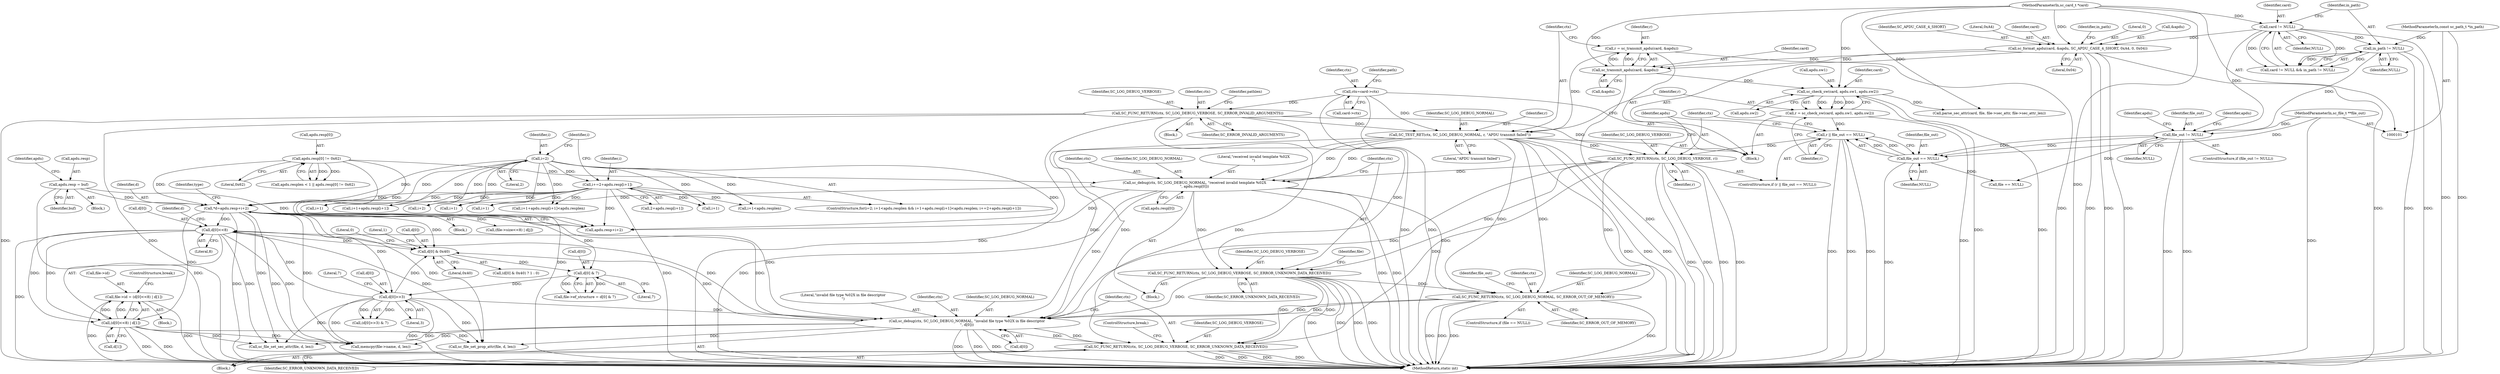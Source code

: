 digraph "0_OpenSC_360e95d45ac4123255a4c796db96337f332160ad#diff-d643a0fa169471dbf2912f4866dc49c5_3@pointer" {
"1000542" [label="(Call,file->id = (d[0]<<8) | d[1])"];
"1000546" [label="(Call,(d[0]<<8) | d[1])"];
"1000547" [label="(Call,d[0]<<8)"];
"1000507" [label="(Call,d[0]>>3)"];
"1000441" [label="(Call,*d=apdu.resp+i+2)"];
"1000259" [label="(Call,apdu.resp = buf)"];
"1000348" [label="(Call,sc_debug(ctx, SC_LOG_DEBUG_NORMAL, \"received invalid template %02X\n\", apdu.resp[0]))"];
"1000308" [label="(Call,SC_TEST_RET(ctx, SC_LOG_DEBUG_NORMAL, r, \"APDU transmit failed\"))"];
"1000129" [label="(Call,ctx=card->ctx)"];
"1000226" [label="(Call,SC_FUNC_RETURN(ctx, SC_LOG_DEBUG_VERBOSE, SC_ERROR_INVALID_ARGUMENTS))"];
"1000302" [label="(Call,r = sc_transmit_apdu(card, &apdu))"];
"1000304" [label="(Call,sc_transmit_apdu(card, &apdu))"];
"1000147" [label="(Call,sc_format_apdu(card, &apdu, SC_APDU_CASE_4_SHORT, 0xA4, 0, 0x04))"];
"1000123" [label="(Call,card != NULL)"];
"1000102" [label="(MethodParameterIn,sc_card_t *card)"];
"1000329" [label="(Call,SC_FUNC_RETURN(ctx, SC_LOG_DEBUG_VERBOSE, r))"];
"1000324" [label="(Call,r || file_out == NULL)"];
"1000313" [label="(Call,r = sc_check_sw(card, apdu.sw1, apdu.sw2))"];
"1000315" [label="(Call,sc_check_sw(card, apdu.sw1, apdu.sw2))"];
"1000326" [label="(Call,file_out == NULL)"];
"1000255" [label="(Call,file_out != NULL)"];
"1000104" [label="(MethodParameterIn,sc_file_t **file_out)"];
"1000126" [label="(Call,in_path != NULL)"];
"1000103" [label="(MethodParameterIn,const sc_path_t *in_path)"];
"1000340" [label="(Call,apdu.resp[0] != 0x62)"];
"1000383" [label="(Call,i=2)"];
"1000409" [label="(Call,i+=2+apdu.resp[i+1])"];
"1000500" [label="(Call,d[0] & 7)"];
"1000489" [label="(Call,d[0] & 0x40)"];
"1000529" [label="(Call,sc_debug(ctx, SC_LOG_DEBUG_NORMAL, \"invalid file type %02X in file descriptor\n\", d[0]))"];
"1000368" [label="(Call,SC_FUNC_RETURN(ctx, SC_LOG_DEBUG_NORMAL, SC_ERROR_OUT_OF_MEMORY))"];
"1000357" [label="(Call,SC_FUNC_RETURN(ctx, SC_LOG_DEBUG_VERBOSE, SC_ERROR_UNKNOWN_DATA_RECEIVED))"];
"1000536" [label="(Call,SC_FUNC_RETURN(ctx, SC_LOG_DEBUG_VERBOSE, SC_ERROR_UNKNOWN_DATA_RECEIVED))"];
"1000309" [label="(Identifier,ctx)"];
"1000360" [label="(Identifier,SC_ERROR_UNKNOWN_DATA_RECEIVED)"];
"1000311" [label="(Identifier,r)"];
"1000539" [label="(Identifier,SC_ERROR_UNKNOWN_DATA_RECEIVED)"];
"1000332" [label="(Identifier,r)"];
"1000417" [label="(Call,i+1)"];
"1000258" [label="(Block,)"];
"1000330" [label="(Identifier,ctx)"];
"1000382" [label="(ControlStructure,for(i=2; i+1<apdu.resplen && i+1+apdu.resp[i+1]<apdu.resplen; i+=2+apdu.resp[i+1]))"];
"1000364" [label="(ControlStructure,if (file == NULL))"];
"1000346" [label="(Literal,0x62)"];
"1000374" [label="(Identifier,file_out)"];
"1000331" [label="(Identifier,SC_LOG_DEBUG_VERBOSE)"];
"1000420" [label="(Block,)"];
"1000159" [label="(Block,)"];
"1000403" [label="(Call,i+1)"];
"1000410" [label="(Identifier,i)"];
"1000255" [label="(Call,file_out != NULL)"];
"1000512" [label="(Literal,7)"];
"1000263" [label="(Identifier,buf)"];
"1000362" [label="(Identifier,file)"];
"1000254" [label="(ControlStructure,if (file_out != NULL))"];
"1000341" [label="(Call,apdu.resp[0])"];
"1000500" [label="(Call,d[0] & 7)"];
"1000442" [label="(Identifier,d)"];
"1000351" [label="(Literal,\"received invalid template %02X\n\")"];
"1000447" [label="(Call,i+2)"];
"1000488" [label="(Call,(d[0] & 0x40) ? 1 : 0)"];
"1000546" [label="(Call,(d[0]<<8) | d[1])"];
"1000260" [label="(Call,apdu.resp)"];
"1000279" [label="(Identifier,apdu)"];
"1000154" [label="(Literal,0x04)"];
"1000493" [label="(Literal,0x40)"];
"1000551" [label="(Literal,8)"];
"1000347" [label="(Block,)"];
"1000256" [label="(Identifier,file_out)"];
"1000130" [label="(Identifier,ctx)"];
"1000540" [label="(ControlStructure,break;)"];
"1000508" [label="(Call,d[0])"];
"1000326" [label="(Call,file_out == NULL)"];
"1000504" [label="(Literal,7)"];
"1000352" [label="(Call,apdu.resp[0])"];
"1000383" [label="(Call,i=2)"];
"1000315" [label="(Call,sc_check_sw(card, apdu.sw1, apdu.sw2))"];
"1000305" [label="(Identifier,card)"];
"1000506" [label="(Call,(d[0]>>3) & 7)"];
"1000226" [label="(Call,SC_FUNC_RETURN(ctx, SC_LOG_DEBUG_VERBOSE, SC_ERROR_INVALID_ARGUMENTS))"];
"1000451" [label="(Identifier,type)"];
"1000147" [label="(Call,sc_format_apdu(card, &apdu, SC_APDU_CASE_4_SHORT, 0xA4, 0, 0x04))"];
"1000261" [label="(Identifier,apdu)"];
"1000388" [label="(Call,i+1)"];
"1000580" [label="(Call,sc_file_set_prop_attr(file, d, len))"];
"1000312" [label="(Literal,\"APDU transmit failed\")"];
"1000536" [label="(Call,SC_FUNC_RETURN(ctx, SC_LOG_DEBUG_VERBOSE, SC_ERROR_UNKNOWN_DATA_RECEIVED))"];
"1000537" [label="(Identifier,ctx)"];
"1000557" [label="(Call,memcpy(file->name, d, len))"];
"1000359" [label="(Identifier,SC_LOG_DEBUG_VERBOSE)"];
"1000411" [label="(Call,2+apdu.resp[i+1])"];
"1000394" [label="(Call,i+1+apdu.resp[i+1]<apdu.resplen)"];
"1000229" [label="(Identifier,SC_ERROR_INVALID_ARGUMENTS)"];
"1000157" [label="(Identifier,in_path)"];
"1000533" [label="(Call,d[0])"];
"1000387" [label="(Call,i+1<apdu.resplen)"];
"1000349" [label="(Identifier,ctx)"];
"1000153" [label="(Literal,0)"];
"1000103" [label="(MethodParameterIn,const sc_path_t *in_path)"];
"1000532" [label="(Literal,\"invalid file type %02X in file descriptor\n\")"];
"1000429" [label="(Call,i+1)"];
"1000371" [label="(Identifier,SC_ERROR_OUT_OF_MEMORY)"];
"1000316" [label="(Identifier,card)"];
"1000368" [label="(Call,SC_FUNC_RETURN(ctx, SC_LOG_DEBUG_NORMAL, SC_ERROR_OUT_OF_MEMORY))"];
"1000105" [label="(Block,)"];
"1000123" [label="(Call,card != NULL)"];
"1000489" [label="(Call,d[0] & 0x40)"];
"1000490" [label="(Call,d[0])"];
"1000530" [label="(Identifier,ctx)"];
"1000131" [label="(Call,card->ctx)"];
"1000302" [label="(Call,r = sc_transmit_apdu(card, &apdu))"];
"1000327" [label="(Identifier,file_out)"];
"1000548" [label="(Call,d[0])"];
"1000555" [label="(ControlStructure,break;)"];
"1000232" [label="(Identifier,pathlen)"];
"1000542" [label="(Call,file->id = (d[0]<<8) | d[1])"];
"1000543" [label="(Call,file->id)"];
"1000570" [label="(Call,sc_file_set_sec_attr(file, d, len))"];
"1000340" [label="(Call,apdu.resp[0] != 0x62)"];
"1000350" [label="(Identifier,SC_LOG_DEBUG_NORMAL)"];
"1000257" [label="(Identifier,NULL)"];
"1000303" [label="(Identifier,r)"];
"1000122" [label="(Call,card != NULL && in_path != NULL)"];
"1000531" [label="(Identifier,SC_LOG_DEBUG_NORMAL)"];
"1000124" [label="(Identifier,card)"];
"1000507" [label="(Call,d[0]>>3)"];
"1000357" [label="(Call,SC_FUNC_RETURN(ctx, SC_LOG_DEBUG_VERBOSE, SC_ERROR_UNKNOWN_DATA_RECEIVED))"];
"1000473" [label="(Call,(file->size<<8) | d[j])"];
"1000395" [label="(Call,i+1+apdu.resp[i+1])"];
"1000511" [label="(Literal,3)"];
"1000314" [label="(Identifier,r)"];
"1000128" [label="(Identifier,NULL)"];
"1000308" [label="(Call,SC_TEST_RET(ctx, SC_LOG_DEBUG_NORMAL, r, \"APDU transmit failed\"))"];
"1000324" [label="(Call,r || file_out == NULL)"];
"1000552" [label="(Call,d[1])"];
"1000452" [label="(Block,)"];
"1000358" [label="(Identifier,ctx)"];
"1000496" [label="(Call,file->ef_structure = d[0] & 7)"];
"1000538" [label="(Identifier,SC_LOG_DEBUG_VERBOSE)"];
"1000323" [label="(ControlStructure,if (r || file_out == NULL))"];
"1000365" [label="(Call,file == NULL)"];
"1000149" [label="(Call,&apdu)"];
"1000151" [label="(Identifier,SC_APDU_CASE_4_SHORT)"];
"1000129" [label="(Call,ctx=card->ctx)"];
"1000313" [label="(Call,r = sc_check_sw(card, apdu.sw1, apdu.sw2))"];
"1000513" [label="(Block,)"];
"1000369" [label="(Identifier,ctx)"];
"1000266" [label="(Identifier,apdu)"];
"1000228" [label="(Identifier,SC_LOG_DEBUG_VERBOSE)"];
"1000389" [label="(Identifier,i)"];
"1000495" [label="(Literal,0)"];
"1000547" [label="(Call,d[0]<<8)"];
"1000317" [label="(Call,apdu.sw1)"];
"1000348" [label="(Call,sc_debug(ctx, SC_LOG_DEBUG_NORMAL, \"received invalid template %02X\n\", apdu.resp[0]))"];
"1000334" [label="(Call,apdu.resplen < 1 || apdu.resp[0] != 0x62)"];
"1000329" [label="(Call,SC_FUNC_RETURN(ctx, SC_LOG_DEBUG_VERBOSE, r))"];
"1000589" [label="(Call,parse_sec_attr(card, file, file->sec_attr, file->sec_attr_len))"];
"1000304" [label="(Call,sc_transmit_apdu(card, &apdu))"];
"1000320" [label="(Call,apdu.sw2)"];
"1000306" [label="(Call,&apdu)"];
"1000553" [label="(Identifier,d)"];
"1000529" [label="(Call,sc_debug(ctx, SC_LOG_DEBUG_NORMAL, \"invalid file type %02X in file descriptor\n\", d[0]))"];
"1000152" [label="(Literal,0xA4)"];
"1000385" [label="(Literal,2)"];
"1000126" [label="(Call,in_path != NULL)"];
"1000494" [label="(Literal,1)"];
"1000325" [label="(Identifier,r)"];
"1000127" [label="(Identifier,in_path)"];
"1000148" [label="(Identifier,card)"];
"1000125" [label="(Identifier,NULL)"];
"1000135" [label="(Identifier,path)"];
"1000384" [label="(Identifier,i)"];
"1000600" [label="(MethodReturn,static int)"];
"1000227" [label="(Identifier,ctx)"];
"1000259" [label="(Call,apdu.resp = buf)"];
"1000441" [label="(Call,*d=apdu.resp+i+2)"];
"1000328" [label="(Identifier,NULL)"];
"1000501" [label="(Call,d[0])"];
"1000337" [label="(Identifier,apdu)"];
"1000310" [label="(Identifier,SC_LOG_DEBUG_NORMAL)"];
"1000104" [label="(MethodParameterIn,sc_file_t **file_out)"];
"1000443" [label="(Call,apdu.resp+i+2)"];
"1000409" [label="(Call,i+=2+apdu.resp[i+1])"];
"1000102" [label="(MethodParameterIn,sc_card_t *card)"];
"1000370" [label="(Identifier,SC_LOG_DEBUG_NORMAL)"];
"1000542" -> "1000452"  [label="AST: "];
"1000542" -> "1000546"  [label="CFG: "];
"1000543" -> "1000542"  [label="AST: "];
"1000546" -> "1000542"  [label="AST: "];
"1000555" -> "1000542"  [label="CFG: "];
"1000542" -> "1000600"  [label="DDG: "];
"1000542" -> "1000600"  [label="DDG: "];
"1000546" -> "1000542"  [label="DDG: "];
"1000546" -> "1000542"  [label="DDG: "];
"1000546" -> "1000552"  [label="CFG: "];
"1000547" -> "1000546"  [label="AST: "];
"1000552" -> "1000546"  [label="AST: "];
"1000546" -> "1000600"  [label="DDG: "];
"1000546" -> "1000600"  [label="DDG: "];
"1000547" -> "1000546"  [label="DDG: "];
"1000547" -> "1000546"  [label="DDG: "];
"1000441" -> "1000546"  [label="DDG: "];
"1000546" -> "1000557"  [label="DDG: "];
"1000546" -> "1000570"  [label="DDG: "];
"1000546" -> "1000580"  [label="DDG: "];
"1000547" -> "1000551"  [label="CFG: "];
"1000548" -> "1000547"  [label="AST: "];
"1000551" -> "1000547"  [label="AST: "];
"1000553" -> "1000547"  [label="CFG: "];
"1000547" -> "1000600"  [label="DDG: "];
"1000547" -> "1000489"  [label="DDG: "];
"1000547" -> "1000529"  [label="DDG: "];
"1000507" -> "1000547"  [label="DDG: "];
"1000529" -> "1000547"  [label="DDG: "];
"1000441" -> "1000547"  [label="DDG: "];
"1000547" -> "1000557"  [label="DDG: "];
"1000547" -> "1000570"  [label="DDG: "];
"1000547" -> "1000580"  [label="DDG: "];
"1000507" -> "1000506"  [label="AST: "];
"1000507" -> "1000511"  [label="CFG: "];
"1000508" -> "1000507"  [label="AST: "];
"1000511" -> "1000507"  [label="AST: "];
"1000512" -> "1000507"  [label="CFG: "];
"1000507" -> "1000600"  [label="DDG: "];
"1000507" -> "1000489"  [label="DDG: "];
"1000507" -> "1000506"  [label="DDG: "];
"1000507" -> "1000506"  [label="DDG: "];
"1000441" -> "1000507"  [label="DDG: "];
"1000500" -> "1000507"  [label="DDG: "];
"1000507" -> "1000529"  [label="DDG: "];
"1000507" -> "1000557"  [label="DDG: "];
"1000507" -> "1000570"  [label="DDG: "];
"1000507" -> "1000580"  [label="DDG: "];
"1000441" -> "1000420"  [label="AST: "];
"1000441" -> "1000443"  [label="CFG: "];
"1000442" -> "1000441"  [label="AST: "];
"1000443" -> "1000441"  [label="AST: "];
"1000451" -> "1000441"  [label="CFG: "];
"1000441" -> "1000600"  [label="DDG: "];
"1000441" -> "1000600"  [label="DDG: "];
"1000259" -> "1000441"  [label="DDG: "];
"1000348" -> "1000441"  [label="DDG: "];
"1000340" -> "1000441"  [label="DDG: "];
"1000383" -> "1000441"  [label="DDG: "];
"1000409" -> "1000441"  [label="DDG: "];
"1000441" -> "1000473"  [label="DDG: "];
"1000441" -> "1000489"  [label="DDG: "];
"1000441" -> "1000500"  [label="DDG: "];
"1000441" -> "1000529"  [label="DDG: "];
"1000441" -> "1000557"  [label="DDG: "];
"1000441" -> "1000570"  [label="DDG: "];
"1000441" -> "1000580"  [label="DDG: "];
"1000259" -> "1000258"  [label="AST: "];
"1000259" -> "1000263"  [label="CFG: "];
"1000260" -> "1000259"  [label="AST: "];
"1000263" -> "1000259"  [label="AST: "];
"1000266" -> "1000259"  [label="CFG: "];
"1000259" -> "1000600"  [label="DDG: "];
"1000259" -> "1000443"  [label="DDG: "];
"1000348" -> "1000347"  [label="AST: "];
"1000348" -> "1000352"  [label="CFG: "];
"1000349" -> "1000348"  [label="AST: "];
"1000350" -> "1000348"  [label="AST: "];
"1000351" -> "1000348"  [label="AST: "];
"1000352" -> "1000348"  [label="AST: "];
"1000358" -> "1000348"  [label="CFG: "];
"1000348" -> "1000600"  [label="DDG: "];
"1000348" -> "1000600"  [label="DDG: "];
"1000348" -> "1000600"  [label="DDG: "];
"1000308" -> "1000348"  [label="DDG: "];
"1000308" -> "1000348"  [label="DDG: "];
"1000329" -> "1000348"  [label="DDG: "];
"1000340" -> "1000348"  [label="DDG: "];
"1000348" -> "1000357"  [label="DDG: "];
"1000348" -> "1000368"  [label="DDG: "];
"1000348" -> "1000443"  [label="DDG: "];
"1000348" -> "1000529"  [label="DDG: "];
"1000308" -> "1000105"  [label="AST: "];
"1000308" -> "1000312"  [label="CFG: "];
"1000309" -> "1000308"  [label="AST: "];
"1000310" -> "1000308"  [label="AST: "];
"1000311" -> "1000308"  [label="AST: "];
"1000312" -> "1000308"  [label="AST: "];
"1000314" -> "1000308"  [label="CFG: "];
"1000308" -> "1000600"  [label="DDG: "];
"1000308" -> "1000600"  [label="DDG: "];
"1000308" -> "1000600"  [label="DDG: "];
"1000129" -> "1000308"  [label="DDG: "];
"1000226" -> "1000308"  [label="DDG: "];
"1000302" -> "1000308"  [label="DDG: "];
"1000308" -> "1000329"  [label="DDG: "];
"1000308" -> "1000368"  [label="DDG: "];
"1000308" -> "1000368"  [label="DDG: "];
"1000308" -> "1000529"  [label="DDG: "];
"1000308" -> "1000529"  [label="DDG: "];
"1000129" -> "1000105"  [label="AST: "];
"1000129" -> "1000131"  [label="CFG: "];
"1000130" -> "1000129"  [label="AST: "];
"1000131" -> "1000129"  [label="AST: "];
"1000135" -> "1000129"  [label="CFG: "];
"1000129" -> "1000600"  [label="DDG: "];
"1000129" -> "1000600"  [label="DDG: "];
"1000129" -> "1000226"  [label="DDG: "];
"1000226" -> "1000159"  [label="AST: "];
"1000226" -> "1000229"  [label="CFG: "];
"1000227" -> "1000226"  [label="AST: "];
"1000228" -> "1000226"  [label="AST: "];
"1000229" -> "1000226"  [label="AST: "];
"1000232" -> "1000226"  [label="CFG: "];
"1000226" -> "1000600"  [label="DDG: "];
"1000226" -> "1000600"  [label="DDG: "];
"1000226" -> "1000600"  [label="DDG: "];
"1000226" -> "1000329"  [label="DDG: "];
"1000226" -> "1000357"  [label="DDG: "];
"1000226" -> "1000536"  [label="DDG: "];
"1000302" -> "1000105"  [label="AST: "];
"1000302" -> "1000304"  [label="CFG: "];
"1000303" -> "1000302"  [label="AST: "];
"1000304" -> "1000302"  [label="AST: "];
"1000309" -> "1000302"  [label="CFG: "];
"1000302" -> "1000600"  [label="DDG: "];
"1000304" -> "1000302"  [label="DDG: "];
"1000304" -> "1000302"  [label="DDG: "];
"1000304" -> "1000306"  [label="CFG: "];
"1000305" -> "1000304"  [label="AST: "];
"1000306" -> "1000304"  [label="AST: "];
"1000304" -> "1000600"  [label="DDG: "];
"1000147" -> "1000304"  [label="DDG: "];
"1000147" -> "1000304"  [label="DDG: "];
"1000102" -> "1000304"  [label="DDG: "];
"1000304" -> "1000315"  [label="DDG: "];
"1000147" -> "1000105"  [label="AST: "];
"1000147" -> "1000154"  [label="CFG: "];
"1000148" -> "1000147"  [label="AST: "];
"1000149" -> "1000147"  [label="AST: "];
"1000151" -> "1000147"  [label="AST: "];
"1000152" -> "1000147"  [label="AST: "];
"1000153" -> "1000147"  [label="AST: "];
"1000154" -> "1000147"  [label="AST: "];
"1000157" -> "1000147"  [label="CFG: "];
"1000147" -> "1000600"  [label="DDG: "];
"1000147" -> "1000600"  [label="DDG: "];
"1000147" -> "1000600"  [label="DDG: "];
"1000147" -> "1000600"  [label="DDG: "];
"1000123" -> "1000147"  [label="DDG: "];
"1000102" -> "1000147"  [label="DDG: "];
"1000123" -> "1000122"  [label="AST: "];
"1000123" -> "1000125"  [label="CFG: "];
"1000124" -> "1000123"  [label="AST: "];
"1000125" -> "1000123"  [label="AST: "];
"1000127" -> "1000123"  [label="CFG: "];
"1000122" -> "1000123"  [label="CFG: "];
"1000123" -> "1000600"  [label="DDG: "];
"1000123" -> "1000122"  [label="DDG: "];
"1000123" -> "1000122"  [label="DDG: "];
"1000102" -> "1000123"  [label="DDG: "];
"1000123" -> "1000126"  [label="DDG: "];
"1000123" -> "1000255"  [label="DDG: "];
"1000102" -> "1000101"  [label="AST: "];
"1000102" -> "1000600"  [label="DDG: "];
"1000102" -> "1000315"  [label="DDG: "];
"1000102" -> "1000589"  [label="DDG: "];
"1000329" -> "1000323"  [label="AST: "];
"1000329" -> "1000332"  [label="CFG: "];
"1000330" -> "1000329"  [label="AST: "];
"1000331" -> "1000329"  [label="AST: "];
"1000332" -> "1000329"  [label="AST: "];
"1000337" -> "1000329"  [label="CFG: "];
"1000329" -> "1000600"  [label="DDG: "];
"1000329" -> "1000600"  [label="DDG: "];
"1000329" -> "1000600"  [label="DDG: "];
"1000329" -> "1000600"  [label="DDG: "];
"1000324" -> "1000329"  [label="DDG: "];
"1000329" -> "1000357"  [label="DDG: "];
"1000329" -> "1000368"  [label="DDG: "];
"1000329" -> "1000529"  [label="DDG: "];
"1000329" -> "1000536"  [label="DDG: "];
"1000324" -> "1000323"  [label="AST: "];
"1000324" -> "1000325"  [label="CFG: "];
"1000324" -> "1000326"  [label="CFG: "];
"1000325" -> "1000324"  [label="AST: "];
"1000326" -> "1000324"  [label="AST: "];
"1000330" -> "1000324"  [label="CFG: "];
"1000337" -> "1000324"  [label="CFG: "];
"1000324" -> "1000600"  [label="DDG: "];
"1000324" -> "1000600"  [label="DDG: "];
"1000324" -> "1000600"  [label="DDG: "];
"1000313" -> "1000324"  [label="DDG: "];
"1000326" -> "1000324"  [label="DDG: "];
"1000326" -> "1000324"  [label="DDG: "];
"1000313" -> "1000105"  [label="AST: "];
"1000313" -> "1000315"  [label="CFG: "];
"1000314" -> "1000313"  [label="AST: "];
"1000315" -> "1000313"  [label="AST: "];
"1000325" -> "1000313"  [label="CFG: "];
"1000313" -> "1000600"  [label="DDG: "];
"1000315" -> "1000313"  [label="DDG: "];
"1000315" -> "1000313"  [label="DDG: "];
"1000315" -> "1000313"  [label="DDG: "];
"1000315" -> "1000320"  [label="CFG: "];
"1000316" -> "1000315"  [label="AST: "];
"1000317" -> "1000315"  [label="AST: "];
"1000320" -> "1000315"  [label="AST: "];
"1000315" -> "1000600"  [label="DDG: "];
"1000315" -> "1000600"  [label="DDG: "];
"1000315" -> "1000589"  [label="DDG: "];
"1000326" -> "1000328"  [label="CFG: "];
"1000327" -> "1000326"  [label="AST: "];
"1000328" -> "1000326"  [label="AST: "];
"1000326" -> "1000600"  [label="DDG: "];
"1000255" -> "1000326"  [label="DDG: "];
"1000255" -> "1000326"  [label="DDG: "];
"1000104" -> "1000326"  [label="DDG: "];
"1000326" -> "1000365"  [label="DDG: "];
"1000255" -> "1000254"  [label="AST: "];
"1000255" -> "1000257"  [label="CFG: "];
"1000256" -> "1000255"  [label="AST: "];
"1000257" -> "1000255"  [label="AST: "];
"1000261" -> "1000255"  [label="CFG: "];
"1000279" -> "1000255"  [label="CFG: "];
"1000255" -> "1000600"  [label="DDG: "];
"1000255" -> "1000600"  [label="DDG: "];
"1000104" -> "1000255"  [label="DDG: "];
"1000126" -> "1000255"  [label="DDG: "];
"1000255" -> "1000365"  [label="DDG: "];
"1000104" -> "1000101"  [label="AST: "];
"1000104" -> "1000600"  [label="DDG: "];
"1000126" -> "1000122"  [label="AST: "];
"1000126" -> "1000128"  [label="CFG: "];
"1000127" -> "1000126"  [label="AST: "];
"1000128" -> "1000126"  [label="AST: "];
"1000122" -> "1000126"  [label="CFG: "];
"1000126" -> "1000600"  [label="DDG: "];
"1000126" -> "1000600"  [label="DDG: "];
"1000126" -> "1000122"  [label="DDG: "];
"1000126" -> "1000122"  [label="DDG: "];
"1000103" -> "1000126"  [label="DDG: "];
"1000103" -> "1000101"  [label="AST: "];
"1000103" -> "1000600"  [label="DDG: "];
"1000340" -> "1000334"  [label="AST: "];
"1000340" -> "1000346"  [label="CFG: "];
"1000341" -> "1000340"  [label="AST: "];
"1000346" -> "1000340"  [label="AST: "];
"1000334" -> "1000340"  [label="CFG: "];
"1000340" -> "1000600"  [label="DDG: "];
"1000340" -> "1000334"  [label="DDG: "];
"1000340" -> "1000334"  [label="DDG: "];
"1000340" -> "1000443"  [label="DDG: "];
"1000383" -> "1000382"  [label="AST: "];
"1000383" -> "1000385"  [label="CFG: "];
"1000384" -> "1000383"  [label="AST: "];
"1000385" -> "1000383"  [label="AST: "];
"1000389" -> "1000383"  [label="CFG: "];
"1000383" -> "1000387"  [label="DDG: "];
"1000383" -> "1000388"  [label="DDG: "];
"1000383" -> "1000394"  [label="DDG: "];
"1000383" -> "1000395"  [label="DDG: "];
"1000383" -> "1000403"  [label="DDG: "];
"1000383" -> "1000409"  [label="DDG: "];
"1000383" -> "1000417"  [label="DDG: "];
"1000383" -> "1000429"  [label="DDG: "];
"1000383" -> "1000443"  [label="DDG: "];
"1000383" -> "1000447"  [label="DDG: "];
"1000409" -> "1000382"  [label="AST: "];
"1000409" -> "1000411"  [label="CFG: "];
"1000410" -> "1000409"  [label="AST: "];
"1000411" -> "1000409"  [label="AST: "];
"1000389" -> "1000409"  [label="CFG: "];
"1000409" -> "1000600"  [label="DDG: "];
"1000409" -> "1000387"  [label="DDG: "];
"1000409" -> "1000388"  [label="DDG: "];
"1000409" -> "1000394"  [label="DDG: "];
"1000409" -> "1000395"  [label="DDG: "];
"1000409" -> "1000403"  [label="DDG: "];
"1000409" -> "1000417"  [label="DDG: "];
"1000409" -> "1000429"  [label="DDG: "];
"1000409" -> "1000443"  [label="DDG: "];
"1000409" -> "1000447"  [label="DDG: "];
"1000500" -> "1000496"  [label="AST: "];
"1000500" -> "1000504"  [label="CFG: "];
"1000501" -> "1000500"  [label="AST: "];
"1000504" -> "1000500"  [label="AST: "];
"1000496" -> "1000500"  [label="CFG: "];
"1000500" -> "1000496"  [label="DDG: "];
"1000500" -> "1000496"  [label="DDG: "];
"1000489" -> "1000500"  [label="DDG: "];
"1000489" -> "1000488"  [label="AST: "];
"1000489" -> "1000493"  [label="CFG: "];
"1000490" -> "1000489"  [label="AST: "];
"1000493" -> "1000489"  [label="AST: "];
"1000494" -> "1000489"  [label="CFG: "];
"1000495" -> "1000489"  [label="CFG: "];
"1000529" -> "1000489"  [label="DDG: "];
"1000529" -> "1000513"  [label="AST: "];
"1000529" -> "1000533"  [label="CFG: "];
"1000530" -> "1000529"  [label="AST: "];
"1000531" -> "1000529"  [label="AST: "];
"1000532" -> "1000529"  [label="AST: "];
"1000533" -> "1000529"  [label="AST: "];
"1000537" -> "1000529"  [label="CFG: "];
"1000529" -> "1000600"  [label="DDG: "];
"1000529" -> "1000600"  [label="DDG: "];
"1000529" -> "1000600"  [label="DDG: "];
"1000368" -> "1000529"  [label="DDG: "];
"1000368" -> "1000529"  [label="DDG: "];
"1000357" -> "1000529"  [label="DDG: "];
"1000536" -> "1000529"  [label="DDG: "];
"1000529" -> "1000536"  [label="DDG: "];
"1000529" -> "1000557"  [label="DDG: "];
"1000529" -> "1000570"  [label="DDG: "];
"1000529" -> "1000580"  [label="DDG: "];
"1000368" -> "1000364"  [label="AST: "];
"1000368" -> "1000371"  [label="CFG: "];
"1000369" -> "1000368"  [label="AST: "];
"1000370" -> "1000368"  [label="AST: "];
"1000371" -> "1000368"  [label="AST: "];
"1000374" -> "1000368"  [label="CFG: "];
"1000368" -> "1000600"  [label="DDG: "];
"1000368" -> "1000600"  [label="DDG: "];
"1000368" -> "1000600"  [label="DDG: "];
"1000368" -> "1000600"  [label="DDG: "];
"1000357" -> "1000368"  [label="DDG: "];
"1000357" -> "1000347"  [label="AST: "];
"1000357" -> "1000360"  [label="CFG: "];
"1000358" -> "1000357"  [label="AST: "];
"1000359" -> "1000357"  [label="AST: "];
"1000360" -> "1000357"  [label="AST: "];
"1000362" -> "1000357"  [label="CFG: "];
"1000357" -> "1000600"  [label="DDG: "];
"1000357" -> "1000600"  [label="DDG: "];
"1000357" -> "1000600"  [label="DDG: "];
"1000357" -> "1000600"  [label="DDG: "];
"1000357" -> "1000536"  [label="DDG: "];
"1000357" -> "1000536"  [label="DDG: "];
"1000536" -> "1000513"  [label="AST: "];
"1000536" -> "1000539"  [label="CFG: "];
"1000537" -> "1000536"  [label="AST: "];
"1000538" -> "1000536"  [label="AST: "];
"1000539" -> "1000536"  [label="AST: "];
"1000540" -> "1000536"  [label="CFG: "];
"1000536" -> "1000600"  [label="DDG: "];
"1000536" -> "1000600"  [label="DDG: "];
"1000536" -> "1000600"  [label="DDG: "];
"1000536" -> "1000600"  [label="DDG: "];
}
